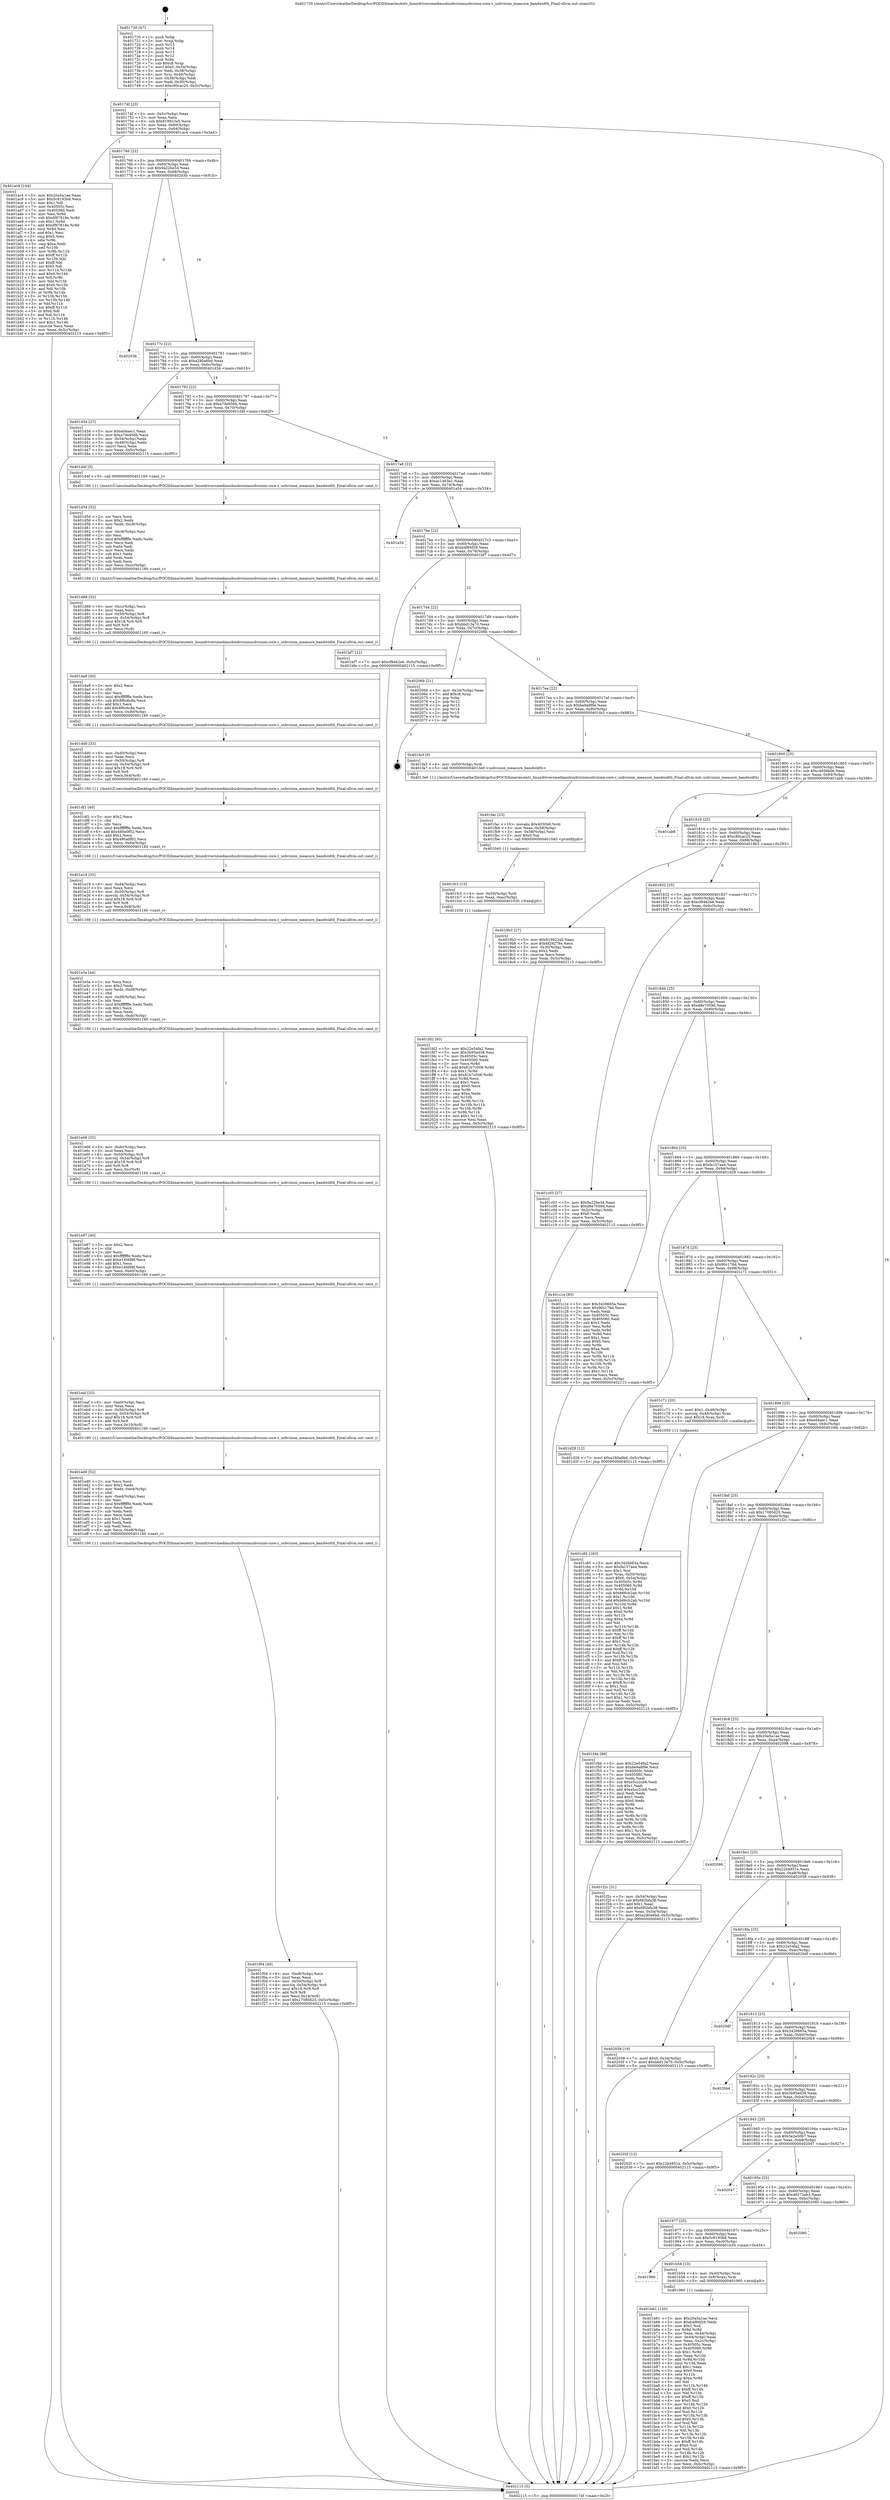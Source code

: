 digraph "0x401720" {
  label = "0x401720 (/mnt/c/Users/mathe/Desktop/tcc/POCII/binaries/extr_linuxdriversmediausbusbvisionusbvision-core.c_usbvision_measure_bandwidth_Final-ollvm.out::main(0))"
  labelloc = "t"
  node[shape=record]

  Entry [label="",width=0.3,height=0.3,shape=circle,fillcolor=black,style=filled]
  "0x40174f" [label="{
     0x40174f [23]\l
     | [instrs]\l
     &nbsp;&nbsp;0x40174f \<+3\>: mov -0x5c(%rbp),%eax\l
     &nbsp;&nbsp;0x401752 \<+2\>: mov %eax,%ecx\l
     &nbsp;&nbsp;0x401754 \<+6\>: sub $0x819923a5,%ecx\l
     &nbsp;&nbsp;0x40175a \<+3\>: mov %eax,-0x60(%rbp)\l
     &nbsp;&nbsp;0x40175d \<+3\>: mov %ecx,-0x64(%rbp)\l
     &nbsp;&nbsp;0x401760 \<+6\>: je 0000000000401ac4 \<main+0x3a4\>\l
  }"]
  "0x401ac4" [label="{
     0x401ac4 [144]\l
     | [instrs]\l
     &nbsp;&nbsp;0x401ac4 \<+5\>: mov $0x20a5a1ae,%eax\l
     &nbsp;&nbsp;0x401ac9 \<+5\>: mov $0x5c9193b8,%ecx\l
     &nbsp;&nbsp;0x401ace \<+2\>: mov $0x1,%dl\l
     &nbsp;&nbsp;0x401ad0 \<+7\>: mov 0x40505c,%esi\l
     &nbsp;&nbsp;0x401ad7 \<+7\>: mov 0x405060,%edi\l
     &nbsp;&nbsp;0x401ade \<+3\>: mov %esi,%r8d\l
     &nbsp;&nbsp;0x401ae1 \<+7\>: sub $0xdf67818e,%r8d\l
     &nbsp;&nbsp;0x401ae8 \<+4\>: sub $0x1,%r8d\l
     &nbsp;&nbsp;0x401aec \<+7\>: add $0xdf67818e,%r8d\l
     &nbsp;&nbsp;0x401af3 \<+4\>: imul %r8d,%esi\l
     &nbsp;&nbsp;0x401af7 \<+3\>: and $0x1,%esi\l
     &nbsp;&nbsp;0x401afa \<+3\>: cmp $0x0,%esi\l
     &nbsp;&nbsp;0x401afd \<+4\>: sete %r9b\l
     &nbsp;&nbsp;0x401b01 \<+3\>: cmp $0xa,%edi\l
     &nbsp;&nbsp;0x401b04 \<+4\>: setl %r10b\l
     &nbsp;&nbsp;0x401b08 \<+3\>: mov %r9b,%r11b\l
     &nbsp;&nbsp;0x401b0b \<+4\>: xor $0xff,%r11b\l
     &nbsp;&nbsp;0x401b0f \<+3\>: mov %r10b,%bl\l
     &nbsp;&nbsp;0x401b12 \<+3\>: xor $0xff,%bl\l
     &nbsp;&nbsp;0x401b15 \<+3\>: xor $0x0,%dl\l
     &nbsp;&nbsp;0x401b18 \<+3\>: mov %r11b,%r14b\l
     &nbsp;&nbsp;0x401b1b \<+4\>: and $0x0,%r14b\l
     &nbsp;&nbsp;0x401b1f \<+3\>: and %dl,%r9b\l
     &nbsp;&nbsp;0x401b22 \<+3\>: mov %bl,%r15b\l
     &nbsp;&nbsp;0x401b25 \<+4\>: and $0x0,%r15b\l
     &nbsp;&nbsp;0x401b29 \<+3\>: and %dl,%r10b\l
     &nbsp;&nbsp;0x401b2c \<+3\>: or %r9b,%r14b\l
     &nbsp;&nbsp;0x401b2f \<+3\>: or %r10b,%r15b\l
     &nbsp;&nbsp;0x401b32 \<+3\>: xor %r15b,%r14b\l
     &nbsp;&nbsp;0x401b35 \<+3\>: or %bl,%r11b\l
     &nbsp;&nbsp;0x401b38 \<+4\>: xor $0xff,%r11b\l
     &nbsp;&nbsp;0x401b3c \<+3\>: or $0x0,%dl\l
     &nbsp;&nbsp;0x401b3f \<+3\>: and %dl,%r11b\l
     &nbsp;&nbsp;0x401b42 \<+3\>: or %r11b,%r14b\l
     &nbsp;&nbsp;0x401b45 \<+4\>: test $0x1,%r14b\l
     &nbsp;&nbsp;0x401b49 \<+3\>: cmovne %ecx,%eax\l
     &nbsp;&nbsp;0x401b4c \<+3\>: mov %eax,-0x5c(%rbp)\l
     &nbsp;&nbsp;0x401b4f \<+5\>: jmp 0000000000402115 \<main+0x9f5\>\l
  }"]
  "0x401766" [label="{
     0x401766 [22]\l
     | [instrs]\l
     &nbsp;&nbsp;0x401766 \<+5\>: jmp 000000000040176b \<main+0x4b\>\l
     &nbsp;&nbsp;0x40176b \<+3\>: mov -0x60(%rbp),%eax\l
     &nbsp;&nbsp;0x40176e \<+5\>: sub $0x9a22be34,%eax\l
     &nbsp;&nbsp;0x401773 \<+3\>: mov %eax,-0x68(%rbp)\l
     &nbsp;&nbsp;0x401776 \<+6\>: je 000000000040203b \<main+0x91b\>\l
  }"]
  Exit [label="",width=0.3,height=0.3,shape=circle,fillcolor=black,style=filled,peripheries=2]
  "0x40203b" [label="{
     0x40203b\l
  }", style=dashed]
  "0x40177c" [label="{
     0x40177c [22]\l
     | [instrs]\l
     &nbsp;&nbsp;0x40177c \<+5\>: jmp 0000000000401781 \<main+0x61\>\l
     &nbsp;&nbsp;0x401781 \<+3\>: mov -0x60(%rbp),%eax\l
     &nbsp;&nbsp;0x401784 \<+5\>: sub $0xa280a6bd,%eax\l
     &nbsp;&nbsp;0x401789 \<+3\>: mov %eax,-0x6c(%rbp)\l
     &nbsp;&nbsp;0x40178c \<+6\>: je 0000000000401d34 \<main+0x614\>\l
  }"]
  "0x401fd2" [label="{
     0x401fd2 [93]\l
     | [instrs]\l
     &nbsp;&nbsp;0x401fd2 \<+5\>: mov $0x22e54fa2,%eax\l
     &nbsp;&nbsp;0x401fd7 \<+5\>: mov $0x3b95ed38,%esi\l
     &nbsp;&nbsp;0x401fdc \<+7\>: mov 0x40505c,%ecx\l
     &nbsp;&nbsp;0x401fe3 \<+7\>: mov 0x405060,%edx\l
     &nbsp;&nbsp;0x401fea \<+3\>: mov %ecx,%r8d\l
     &nbsp;&nbsp;0x401fed \<+7\>: add $0x81b7c008,%r8d\l
     &nbsp;&nbsp;0x401ff4 \<+4\>: sub $0x1,%r8d\l
     &nbsp;&nbsp;0x401ff8 \<+7\>: sub $0x81b7c008,%r8d\l
     &nbsp;&nbsp;0x401fff \<+4\>: imul %r8d,%ecx\l
     &nbsp;&nbsp;0x402003 \<+3\>: and $0x1,%ecx\l
     &nbsp;&nbsp;0x402006 \<+3\>: cmp $0x0,%ecx\l
     &nbsp;&nbsp;0x402009 \<+4\>: sete %r9b\l
     &nbsp;&nbsp;0x40200d \<+3\>: cmp $0xa,%edx\l
     &nbsp;&nbsp;0x402010 \<+4\>: setl %r10b\l
     &nbsp;&nbsp;0x402014 \<+3\>: mov %r9b,%r11b\l
     &nbsp;&nbsp;0x402017 \<+3\>: and %r10b,%r11b\l
     &nbsp;&nbsp;0x40201a \<+3\>: xor %r10b,%r9b\l
     &nbsp;&nbsp;0x40201d \<+3\>: or %r9b,%r11b\l
     &nbsp;&nbsp;0x402020 \<+4\>: test $0x1,%r11b\l
     &nbsp;&nbsp;0x402024 \<+3\>: cmovne %esi,%eax\l
     &nbsp;&nbsp;0x402027 \<+3\>: mov %eax,-0x5c(%rbp)\l
     &nbsp;&nbsp;0x40202a \<+5\>: jmp 0000000000402115 \<main+0x9f5\>\l
  }"]
  "0x401d34" [label="{
     0x401d34 [27]\l
     | [instrs]\l
     &nbsp;&nbsp;0x401d34 \<+5\>: mov $0xed4aec1,%eax\l
     &nbsp;&nbsp;0x401d39 \<+5\>: mov $0xa70e956b,%ecx\l
     &nbsp;&nbsp;0x401d3e \<+3\>: mov -0x54(%rbp),%edx\l
     &nbsp;&nbsp;0x401d41 \<+3\>: cmp -0x48(%rbp),%edx\l
     &nbsp;&nbsp;0x401d44 \<+3\>: cmovl %ecx,%eax\l
     &nbsp;&nbsp;0x401d47 \<+3\>: mov %eax,-0x5c(%rbp)\l
     &nbsp;&nbsp;0x401d4a \<+5\>: jmp 0000000000402115 \<main+0x9f5\>\l
  }"]
  "0x401792" [label="{
     0x401792 [22]\l
     | [instrs]\l
     &nbsp;&nbsp;0x401792 \<+5\>: jmp 0000000000401797 \<main+0x77\>\l
     &nbsp;&nbsp;0x401797 \<+3\>: mov -0x60(%rbp),%eax\l
     &nbsp;&nbsp;0x40179a \<+5\>: sub $0xa70e956b,%eax\l
     &nbsp;&nbsp;0x40179f \<+3\>: mov %eax,-0x70(%rbp)\l
     &nbsp;&nbsp;0x4017a2 \<+6\>: je 0000000000401d4f \<main+0x62f\>\l
  }"]
  "0x401fc3" [label="{
     0x401fc3 [15]\l
     | [instrs]\l
     &nbsp;&nbsp;0x401fc3 \<+4\>: mov -0x50(%rbp),%rdi\l
     &nbsp;&nbsp;0x401fc7 \<+6\>: mov %eax,-0xec(%rbp)\l
     &nbsp;&nbsp;0x401fcd \<+5\>: call 0000000000401030 \<free@plt\>\l
     | [calls]\l
     &nbsp;&nbsp;0x401030 \{1\} (unknown)\l
  }"]
  "0x401d4f" [label="{
     0x401d4f [5]\l
     | [instrs]\l
     &nbsp;&nbsp;0x401d4f \<+5\>: call 0000000000401160 \<next_i\>\l
     | [calls]\l
     &nbsp;&nbsp;0x401160 \{1\} (/mnt/c/Users/mathe/Desktop/tcc/POCII/binaries/extr_linuxdriversmediausbusbvisionusbvision-core.c_usbvision_measure_bandwidth_Final-ollvm.out::next_i)\l
  }"]
  "0x4017a8" [label="{
     0x4017a8 [22]\l
     | [instrs]\l
     &nbsp;&nbsp;0x4017a8 \<+5\>: jmp 00000000004017ad \<main+0x8d\>\l
     &nbsp;&nbsp;0x4017ad \<+3\>: mov -0x60(%rbp),%eax\l
     &nbsp;&nbsp;0x4017b0 \<+5\>: sub $0xac1463e1,%eax\l
     &nbsp;&nbsp;0x4017b5 \<+3\>: mov %eax,-0x74(%rbp)\l
     &nbsp;&nbsp;0x4017b8 \<+6\>: je 0000000000401a54 \<main+0x334\>\l
  }"]
  "0x401fac" [label="{
     0x401fac [23]\l
     | [instrs]\l
     &nbsp;&nbsp;0x401fac \<+10\>: movabs $0x4030b6,%rdi\l
     &nbsp;&nbsp;0x401fb6 \<+3\>: mov %eax,-0x58(%rbp)\l
     &nbsp;&nbsp;0x401fb9 \<+3\>: mov -0x58(%rbp),%esi\l
     &nbsp;&nbsp;0x401fbc \<+2\>: mov $0x0,%al\l
     &nbsp;&nbsp;0x401fbe \<+5\>: call 0000000000401040 \<printf@plt\>\l
     | [calls]\l
     &nbsp;&nbsp;0x401040 \{1\} (unknown)\l
  }"]
  "0x401a54" [label="{
     0x401a54\l
  }", style=dashed]
  "0x4017be" [label="{
     0x4017be [22]\l
     | [instrs]\l
     &nbsp;&nbsp;0x4017be \<+5\>: jmp 00000000004017c3 \<main+0xa3\>\l
     &nbsp;&nbsp;0x4017c3 \<+3\>: mov -0x60(%rbp),%eax\l
     &nbsp;&nbsp;0x4017c6 \<+5\>: sub $0xb4f66f29,%eax\l
     &nbsp;&nbsp;0x4017cb \<+3\>: mov %eax,-0x78(%rbp)\l
     &nbsp;&nbsp;0x4017ce \<+6\>: je 0000000000401bf7 \<main+0x4d7\>\l
  }"]
  "0x401f04" [label="{
     0x401f04 [40]\l
     | [instrs]\l
     &nbsp;&nbsp;0x401f04 \<+6\>: mov -0xe8(%rbp),%ecx\l
     &nbsp;&nbsp;0x401f0a \<+3\>: imul %eax,%ecx\l
     &nbsp;&nbsp;0x401f0d \<+4\>: mov -0x50(%rbp),%r8\l
     &nbsp;&nbsp;0x401f11 \<+4\>: movslq -0x54(%rbp),%r9\l
     &nbsp;&nbsp;0x401f15 \<+4\>: imul $0x18,%r9,%r9\l
     &nbsp;&nbsp;0x401f19 \<+3\>: add %r9,%r8\l
     &nbsp;&nbsp;0x401f1c \<+4\>: mov %ecx,0x14(%r8)\l
     &nbsp;&nbsp;0x401f20 \<+7\>: movl $0x17085625,-0x5c(%rbp)\l
     &nbsp;&nbsp;0x401f27 \<+5\>: jmp 0000000000402115 \<main+0x9f5\>\l
  }"]
  "0x401bf7" [label="{
     0x401bf7 [12]\l
     | [instrs]\l
     &nbsp;&nbsp;0x401bf7 \<+7\>: movl $0xcf9462e6,-0x5c(%rbp)\l
     &nbsp;&nbsp;0x401bfe \<+5\>: jmp 0000000000402115 \<main+0x9f5\>\l
  }"]
  "0x4017d4" [label="{
     0x4017d4 [22]\l
     | [instrs]\l
     &nbsp;&nbsp;0x4017d4 \<+5\>: jmp 00000000004017d9 \<main+0xb9\>\l
     &nbsp;&nbsp;0x4017d9 \<+3\>: mov -0x60(%rbp),%eax\l
     &nbsp;&nbsp;0x4017dc \<+5\>: sub $0xbbd13a70,%eax\l
     &nbsp;&nbsp;0x4017e1 \<+3\>: mov %eax,-0x7c(%rbp)\l
     &nbsp;&nbsp;0x4017e4 \<+6\>: je 000000000040206b \<main+0x94b\>\l
  }"]
  "0x401ed0" [label="{
     0x401ed0 [52]\l
     | [instrs]\l
     &nbsp;&nbsp;0x401ed0 \<+2\>: xor %ecx,%ecx\l
     &nbsp;&nbsp;0x401ed2 \<+5\>: mov $0x2,%edx\l
     &nbsp;&nbsp;0x401ed7 \<+6\>: mov %edx,-0xe4(%rbp)\l
     &nbsp;&nbsp;0x401edd \<+1\>: cltd\l
     &nbsp;&nbsp;0x401ede \<+6\>: mov -0xe4(%rbp),%esi\l
     &nbsp;&nbsp;0x401ee4 \<+2\>: idiv %esi\l
     &nbsp;&nbsp;0x401ee6 \<+6\>: imul $0xfffffffe,%edx,%edx\l
     &nbsp;&nbsp;0x401eec \<+2\>: mov %ecx,%edi\l
     &nbsp;&nbsp;0x401eee \<+2\>: sub %edx,%edi\l
     &nbsp;&nbsp;0x401ef0 \<+2\>: mov %ecx,%edx\l
     &nbsp;&nbsp;0x401ef2 \<+3\>: sub $0x1,%edx\l
     &nbsp;&nbsp;0x401ef5 \<+2\>: add %edx,%edi\l
     &nbsp;&nbsp;0x401ef7 \<+2\>: sub %edi,%ecx\l
     &nbsp;&nbsp;0x401ef9 \<+6\>: mov %ecx,-0xe8(%rbp)\l
     &nbsp;&nbsp;0x401eff \<+5\>: call 0000000000401160 \<next_i\>\l
     | [calls]\l
     &nbsp;&nbsp;0x401160 \{1\} (/mnt/c/Users/mathe/Desktop/tcc/POCII/binaries/extr_linuxdriversmediausbusbvisionusbvision-core.c_usbvision_measure_bandwidth_Final-ollvm.out::next_i)\l
  }"]
  "0x40206b" [label="{
     0x40206b [21]\l
     | [instrs]\l
     &nbsp;&nbsp;0x40206b \<+3\>: mov -0x34(%rbp),%eax\l
     &nbsp;&nbsp;0x40206e \<+7\>: add $0xc8,%rsp\l
     &nbsp;&nbsp;0x402075 \<+1\>: pop %rbx\l
     &nbsp;&nbsp;0x402076 \<+2\>: pop %r12\l
     &nbsp;&nbsp;0x402078 \<+2\>: pop %r13\l
     &nbsp;&nbsp;0x40207a \<+2\>: pop %r14\l
     &nbsp;&nbsp;0x40207c \<+2\>: pop %r15\l
     &nbsp;&nbsp;0x40207e \<+1\>: pop %rbp\l
     &nbsp;&nbsp;0x40207f \<+1\>: ret\l
  }"]
  "0x4017ea" [label="{
     0x4017ea [22]\l
     | [instrs]\l
     &nbsp;&nbsp;0x4017ea \<+5\>: jmp 00000000004017ef \<main+0xcf\>\l
     &nbsp;&nbsp;0x4017ef \<+3\>: mov -0x60(%rbp),%eax\l
     &nbsp;&nbsp;0x4017f2 \<+5\>: sub $0xbe9a8f9e,%eax\l
     &nbsp;&nbsp;0x4017f7 \<+3\>: mov %eax,-0x80(%rbp)\l
     &nbsp;&nbsp;0x4017fa \<+6\>: je 0000000000401fa3 \<main+0x883\>\l
  }"]
  "0x401eaf" [label="{
     0x401eaf [33]\l
     | [instrs]\l
     &nbsp;&nbsp;0x401eaf \<+6\>: mov -0xe0(%rbp),%ecx\l
     &nbsp;&nbsp;0x401eb5 \<+3\>: imul %eax,%ecx\l
     &nbsp;&nbsp;0x401eb8 \<+4\>: mov -0x50(%rbp),%r8\l
     &nbsp;&nbsp;0x401ebc \<+4\>: movslq -0x54(%rbp),%r9\l
     &nbsp;&nbsp;0x401ec0 \<+4\>: imul $0x18,%r9,%r9\l
     &nbsp;&nbsp;0x401ec4 \<+3\>: add %r9,%r8\l
     &nbsp;&nbsp;0x401ec7 \<+4\>: mov %ecx,0x10(%r8)\l
     &nbsp;&nbsp;0x401ecb \<+5\>: call 0000000000401160 \<next_i\>\l
     | [calls]\l
     &nbsp;&nbsp;0x401160 \{1\} (/mnt/c/Users/mathe/Desktop/tcc/POCII/binaries/extr_linuxdriversmediausbusbvisionusbvision-core.c_usbvision_measure_bandwidth_Final-ollvm.out::next_i)\l
  }"]
  "0x401fa3" [label="{
     0x401fa3 [9]\l
     | [instrs]\l
     &nbsp;&nbsp;0x401fa3 \<+4\>: mov -0x50(%rbp),%rdi\l
     &nbsp;&nbsp;0x401fa7 \<+5\>: call 00000000004013e0 \<usbvision_measure_bandwidth\>\l
     | [calls]\l
     &nbsp;&nbsp;0x4013e0 \{1\} (/mnt/c/Users/mathe/Desktop/tcc/POCII/binaries/extr_linuxdriversmediausbusbvisionusbvision-core.c_usbvision_measure_bandwidth_Final-ollvm.out::usbvision_measure_bandwidth)\l
  }"]
  "0x401800" [label="{
     0x401800 [25]\l
     | [instrs]\l
     &nbsp;&nbsp;0x401800 \<+5\>: jmp 0000000000401805 \<main+0xe5\>\l
     &nbsp;&nbsp;0x401805 \<+3\>: mov -0x60(%rbp),%eax\l
     &nbsp;&nbsp;0x401808 \<+5\>: sub $0xc4656b0e,%eax\l
     &nbsp;&nbsp;0x40180d \<+6\>: mov %eax,-0x84(%rbp)\l
     &nbsp;&nbsp;0x401813 \<+6\>: je 0000000000401ab8 \<main+0x398\>\l
  }"]
  "0x401e87" [label="{
     0x401e87 [40]\l
     | [instrs]\l
     &nbsp;&nbsp;0x401e87 \<+5\>: mov $0x2,%ecx\l
     &nbsp;&nbsp;0x401e8c \<+1\>: cltd\l
     &nbsp;&nbsp;0x401e8d \<+2\>: idiv %ecx\l
     &nbsp;&nbsp;0x401e8f \<+6\>: imul $0xfffffffe,%edx,%ecx\l
     &nbsp;&nbsp;0x401e95 \<+6\>: add $0xe14fd98f,%ecx\l
     &nbsp;&nbsp;0x401e9b \<+3\>: add $0x1,%ecx\l
     &nbsp;&nbsp;0x401e9e \<+6\>: sub $0xe14fd98f,%ecx\l
     &nbsp;&nbsp;0x401ea4 \<+6\>: mov %ecx,-0xe0(%rbp)\l
     &nbsp;&nbsp;0x401eaa \<+5\>: call 0000000000401160 \<next_i\>\l
     | [calls]\l
     &nbsp;&nbsp;0x401160 \{1\} (/mnt/c/Users/mathe/Desktop/tcc/POCII/binaries/extr_linuxdriversmediausbusbvisionusbvision-core.c_usbvision_measure_bandwidth_Final-ollvm.out::next_i)\l
  }"]
  "0x401ab8" [label="{
     0x401ab8\l
  }", style=dashed]
  "0x401819" [label="{
     0x401819 [25]\l
     | [instrs]\l
     &nbsp;&nbsp;0x401819 \<+5\>: jmp 000000000040181e \<main+0xfe\>\l
     &nbsp;&nbsp;0x40181e \<+3\>: mov -0x60(%rbp),%eax\l
     &nbsp;&nbsp;0x401821 \<+5\>: sub $0xc80cac25,%eax\l
     &nbsp;&nbsp;0x401826 \<+6\>: mov %eax,-0x88(%rbp)\l
     &nbsp;&nbsp;0x40182c \<+6\>: je 00000000004019b3 \<main+0x293\>\l
  }"]
  "0x401e66" [label="{
     0x401e66 [33]\l
     | [instrs]\l
     &nbsp;&nbsp;0x401e66 \<+6\>: mov -0xdc(%rbp),%ecx\l
     &nbsp;&nbsp;0x401e6c \<+3\>: imul %eax,%ecx\l
     &nbsp;&nbsp;0x401e6f \<+4\>: mov -0x50(%rbp),%r8\l
     &nbsp;&nbsp;0x401e73 \<+4\>: movslq -0x54(%rbp),%r9\l
     &nbsp;&nbsp;0x401e77 \<+4\>: imul $0x18,%r9,%r9\l
     &nbsp;&nbsp;0x401e7b \<+3\>: add %r9,%r8\l
     &nbsp;&nbsp;0x401e7e \<+4\>: mov %ecx,0xc(%r8)\l
     &nbsp;&nbsp;0x401e82 \<+5\>: call 0000000000401160 \<next_i\>\l
     | [calls]\l
     &nbsp;&nbsp;0x401160 \{1\} (/mnt/c/Users/mathe/Desktop/tcc/POCII/binaries/extr_linuxdriversmediausbusbvisionusbvision-core.c_usbvision_measure_bandwidth_Final-ollvm.out::next_i)\l
  }"]
  "0x4019b3" [label="{
     0x4019b3 [27]\l
     | [instrs]\l
     &nbsp;&nbsp;0x4019b3 \<+5\>: mov $0x819923a5,%eax\l
     &nbsp;&nbsp;0x4019b8 \<+5\>: mov $0x6f29278e,%ecx\l
     &nbsp;&nbsp;0x4019bd \<+3\>: mov -0x30(%rbp),%edx\l
     &nbsp;&nbsp;0x4019c0 \<+3\>: cmp $0x2,%edx\l
     &nbsp;&nbsp;0x4019c3 \<+3\>: cmovne %ecx,%eax\l
     &nbsp;&nbsp;0x4019c6 \<+3\>: mov %eax,-0x5c(%rbp)\l
     &nbsp;&nbsp;0x4019c9 \<+5\>: jmp 0000000000402115 \<main+0x9f5\>\l
  }"]
  "0x401832" [label="{
     0x401832 [25]\l
     | [instrs]\l
     &nbsp;&nbsp;0x401832 \<+5\>: jmp 0000000000401837 \<main+0x117\>\l
     &nbsp;&nbsp;0x401837 \<+3\>: mov -0x60(%rbp),%eax\l
     &nbsp;&nbsp;0x40183a \<+5\>: sub $0xcf9462e6,%eax\l
     &nbsp;&nbsp;0x40183f \<+6\>: mov %eax,-0x8c(%rbp)\l
     &nbsp;&nbsp;0x401845 \<+6\>: je 0000000000401c03 \<main+0x4e3\>\l
  }"]
  "0x402115" [label="{
     0x402115 [5]\l
     | [instrs]\l
     &nbsp;&nbsp;0x402115 \<+5\>: jmp 000000000040174f \<main+0x2f\>\l
  }"]
  "0x401720" [label="{
     0x401720 [47]\l
     | [instrs]\l
     &nbsp;&nbsp;0x401720 \<+1\>: push %rbp\l
     &nbsp;&nbsp;0x401721 \<+3\>: mov %rsp,%rbp\l
     &nbsp;&nbsp;0x401724 \<+2\>: push %r15\l
     &nbsp;&nbsp;0x401726 \<+2\>: push %r14\l
     &nbsp;&nbsp;0x401728 \<+2\>: push %r13\l
     &nbsp;&nbsp;0x40172a \<+2\>: push %r12\l
     &nbsp;&nbsp;0x40172c \<+1\>: push %rbx\l
     &nbsp;&nbsp;0x40172d \<+7\>: sub $0xc8,%rsp\l
     &nbsp;&nbsp;0x401734 \<+7\>: movl $0x0,-0x34(%rbp)\l
     &nbsp;&nbsp;0x40173b \<+3\>: mov %edi,-0x38(%rbp)\l
     &nbsp;&nbsp;0x40173e \<+4\>: mov %rsi,-0x40(%rbp)\l
     &nbsp;&nbsp;0x401742 \<+3\>: mov -0x38(%rbp),%edi\l
     &nbsp;&nbsp;0x401745 \<+3\>: mov %edi,-0x30(%rbp)\l
     &nbsp;&nbsp;0x401748 \<+7\>: movl $0xc80cac25,-0x5c(%rbp)\l
  }"]
  "0x401e3a" [label="{
     0x401e3a [44]\l
     | [instrs]\l
     &nbsp;&nbsp;0x401e3a \<+2\>: xor %ecx,%ecx\l
     &nbsp;&nbsp;0x401e3c \<+5\>: mov $0x2,%edx\l
     &nbsp;&nbsp;0x401e41 \<+6\>: mov %edx,-0xd8(%rbp)\l
     &nbsp;&nbsp;0x401e47 \<+1\>: cltd\l
     &nbsp;&nbsp;0x401e48 \<+6\>: mov -0xd8(%rbp),%esi\l
     &nbsp;&nbsp;0x401e4e \<+2\>: idiv %esi\l
     &nbsp;&nbsp;0x401e50 \<+6\>: imul $0xfffffffe,%edx,%edx\l
     &nbsp;&nbsp;0x401e56 \<+3\>: sub $0x1,%ecx\l
     &nbsp;&nbsp;0x401e59 \<+2\>: sub %ecx,%edx\l
     &nbsp;&nbsp;0x401e5b \<+6\>: mov %edx,-0xdc(%rbp)\l
     &nbsp;&nbsp;0x401e61 \<+5\>: call 0000000000401160 \<next_i\>\l
     | [calls]\l
     &nbsp;&nbsp;0x401160 \{1\} (/mnt/c/Users/mathe/Desktop/tcc/POCII/binaries/extr_linuxdriversmediausbusbvisionusbvision-core.c_usbvision_measure_bandwidth_Final-ollvm.out::next_i)\l
  }"]
  "0x401c03" [label="{
     0x401c03 [27]\l
     | [instrs]\l
     &nbsp;&nbsp;0x401c03 \<+5\>: mov $0x9a22be34,%eax\l
     &nbsp;&nbsp;0x401c08 \<+5\>: mov $0xd8e7059d,%ecx\l
     &nbsp;&nbsp;0x401c0d \<+3\>: mov -0x2c(%rbp),%edx\l
     &nbsp;&nbsp;0x401c10 \<+3\>: cmp $0x0,%edx\l
     &nbsp;&nbsp;0x401c13 \<+3\>: cmove %ecx,%eax\l
     &nbsp;&nbsp;0x401c16 \<+3\>: mov %eax,-0x5c(%rbp)\l
     &nbsp;&nbsp;0x401c19 \<+5\>: jmp 0000000000402115 \<main+0x9f5\>\l
  }"]
  "0x40184b" [label="{
     0x40184b [25]\l
     | [instrs]\l
     &nbsp;&nbsp;0x40184b \<+5\>: jmp 0000000000401850 \<main+0x130\>\l
     &nbsp;&nbsp;0x401850 \<+3\>: mov -0x60(%rbp),%eax\l
     &nbsp;&nbsp;0x401853 \<+5\>: sub $0xd8e7059d,%eax\l
     &nbsp;&nbsp;0x401858 \<+6\>: mov %eax,-0x90(%rbp)\l
     &nbsp;&nbsp;0x40185e \<+6\>: je 0000000000401c1e \<main+0x4fe\>\l
  }"]
  "0x401e19" [label="{
     0x401e19 [33]\l
     | [instrs]\l
     &nbsp;&nbsp;0x401e19 \<+6\>: mov -0xd4(%rbp),%ecx\l
     &nbsp;&nbsp;0x401e1f \<+3\>: imul %eax,%ecx\l
     &nbsp;&nbsp;0x401e22 \<+4\>: mov -0x50(%rbp),%r8\l
     &nbsp;&nbsp;0x401e26 \<+4\>: movslq -0x54(%rbp),%r9\l
     &nbsp;&nbsp;0x401e2a \<+4\>: imul $0x18,%r9,%r9\l
     &nbsp;&nbsp;0x401e2e \<+3\>: add %r9,%r8\l
     &nbsp;&nbsp;0x401e31 \<+4\>: mov %ecx,0x8(%r8)\l
     &nbsp;&nbsp;0x401e35 \<+5\>: call 0000000000401160 \<next_i\>\l
     | [calls]\l
     &nbsp;&nbsp;0x401160 \{1\} (/mnt/c/Users/mathe/Desktop/tcc/POCII/binaries/extr_linuxdriversmediausbusbvisionusbvision-core.c_usbvision_measure_bandwidth_Final-ollvm.out::next_i)\l
  }"]
  "0x401c1e" [label="{
     0x401c1e [83]\l
     | [instrs]\l
     &nbsp;&nbsp;0x401c1e \<+5\>: mov $0x3426665a,%eax\l
     &nbsp;&nbsp;0x401c23 \<+5\>: mov $0x90c176d,%ecx\l
     &nbsp;&nbsp;0x401c28 \<+2\>: xor %edx,%edx\l
     &nbsp;&nbsp;0x401c2a \<+7\>: mov 0x40505c,%esi\l
     &nbsp;&nbsp;0x401c31 \<+7\>: mov 0x405060,%edi\l
     &nbsp;&nbsp;0x401c38 \<+3\>: sub $0x1,%edx\l
     &nbsp;&nbsp;0x401c3b \<+3\>: mov %esi,%r8d\l
     &nbsp;&nbsp;0x401c3e \<+3\>: add %edx,%r8d\l
     &nbsp;&nbsp;0x401c41 \<+4\>: imul %r8d,%esi\l
     &nbsp;&nbsp;0x401c45 \<+3\>: and $0x1,%esi\l
     &nbsp;&nbsp;0x401c48 \<+3\>: cmp $0x0,%esi\l
     &nbsp;&nbsp;0x401c4b \<+4\>: sete %r9b\l
     &nbsp;&nbsp;0x401c4f \<+3\>: cmp $0xa,%edi\l
     &nbsp;&nbsp;0x401c52 \<+4\>: setl %r10b\l
     &nbsp;&nbsp;0x401c56 \<+3\>: mov %r9b,%r11b\l
     &nbsp;&nbsp;0x401c59 \<+3\>: and %r10b,%r11b\l
     &nbsp;&nbsp;0x401c5c \<+3\>: xor %r10b,%r9b\l
     &nbsp;&nbsp;0x401c5f \<+3\>: or %r9b,%r11b\l
     &nbsp;&nbsp;0x401c62 \<+4\>: test $0x1,%r11b\l
     &nbsp;&nbsp;0x401c66 \<+3\>: cmovne %ecx,%eax\l
     &nbsp;&nbsp;0x401c69 \<+3\>: mov %eax,-0x5c(%rbp)\l
     &nbsp;&nbsp;0x401c6c \<+5\>: jmp 0000000000402115 \<main+0x9f5\>\l
  }"]
  "0x401864" [label="{
     0x401864 [25]\l
     | [instrs]\l
     &nbsp;&nbsp;0x401864 \<+5\>: jmp 0000000000401869 \<main+0x149\>\l
     &nbsp;&nbsp;0x401869 \<+3\>: mov -0x60(%rbp),%eax\l
     &nbsp;&nbsp;0x40186c \<+5\>: sub $0xfa157aa4,%eax\l
     &nbsp;&nbsp;0x401871 \<+6\>: mov %eax,-0x94(%rbp)\l
     &nbsp;&nbsp;0x401877 \<+6\>: je 0000000000401d28 \<main+0x608\>\l
  }"]
  "0x401df1" [label="{
     0x401df1 [40]\l
     | [instrs]\l
     &nbsp;&nbsp;0x401df1 \<+5\>: mov $0x2,%ecx\l
     &nbsp;&nbsp;0x401df6 \<+1\>: cltd\l
     &nbsp;&nbsp;0x401df7 \<+2\>: idiv %ecx\l
     &nbsp;&nbsp;0x401df9 \<+6\>: imul $0xfffffffe,%edx,%ecx\l
     &nbsp;&nbsp;0x401dff \<+6\>: add $0x480a0f02,%ecx\l
     &nbsp;&nbsp;0x401e05 \<+3\>: add $0x1,%ecx\l
     &nbsp;&nbsp;0x401e08 \<+6\>: sub $0x480a0f02,%ecx\l
     &nbsp;&nbsp;0x401e0e \<+6\>: mov %ecx,-0xd4(%rbp)\l
     &nbsp;&nbsp;0x401e14 \<+5\>: call 0000000000401160 \<next_i\>\l
     | [calls]\l
     &nbsp;&nbsp;0x401160 \{1\} (/mnt/c/Users/mathe/Desktop/tcc/POCII/binaries/extr_linuxdriversmediausbusbvisionusbvision-core.c_usbvision_measure_bandwidth_Final-ollvm.out::next_i)\l
  }"]
  "0x401d28" [label="{
     0x401d28 [12]\l
     | [instrs]\l
     &nbsp;&nbsp;0x401d28 \<+7\>: movl $0xa280a6bd,-0x5c(%rbp)\l
     &nbsp;&nbsp;0x401d2f \<+5\>: jmp 0000000000402115 \<main+0x9f5\>\l
  }"]
  "0x40187d" [label="{
     0x40187d [25]\l
     | [instrs]\l
     &nbsp;&nbsp;0x40187d \<+5\>: jmp 0000000000401882 \<main+0x162\>\l
     &nbsp;&nbsp;0x401882 \<+3\>: mov -0x60(%rbp),%eax\l
     &nbsp;&nbsp;0x401885 \<+5\>: sub $0x90c176d,%eax\l
     &nbsp;&nbsp;0x40188a \<+6\>: mov %eax,-0x98(%rbp)\l
     &nbsp;&nbsp;0x401890 \<+6\>: je 0000000000401c71 \<main+0x551\>\l
  }"]
  "0x401dd0" [label="{
     0x401dd0 [33]\l
     | [instrs]\l
     &nbsp;&nbsp;0x401dd0 \<+6\>: mov -0xd0(%rbp),%ecx\l
     &nbsp;&nbsp;0x401dd6 \<+3\>: imul %eax,%ecx\l
     &nbsp;&nbsp;0x401dd9 \<+4\>: mov -0x50(%rbp),%r8\l
     &nbsp;&nbsp;0x401ddd \<+4\>: movslq -0x54(%rbp),%r9\l
     &nbsp;&nbsp;0x401de1 \<+4\>: imul $0x18,%r9,%r9\l
     &nbsp;&nbsp;0x401de5 \<+3\>: add %r9,%r8\l
     &nbsp;&nbsp;0x401de8 \<+4\>: mov %ecx,0x4(%r8)\l
     &nbsp;&nbsp;0x401dec \<+5\>: call 0000000000401160 \<next_i\>\l
     | [calls]\l
     &nbsp;&nbsp;0x401160 \{1\} (/mnt/c/Users/mathe/Desktop/tcc/POCII/binaries/extr_linuxdriversmediausbusbvisionusbvision-core.c_usbvision_measure_bandwidth_Final-ollvm.out::next_i)\l
  }"]
  "0x401c71" [label="{
     0x401c71 [20]\l
     | [instrs]\l
     &nbsp;&nbsp;0x401c71 \<+7\>: movl $0x1,-0x48(%rbp)\l
     &nbsp;&nbsp;0x401c78 \<+4\>: movslq -0x48(%rbp),%rax\l
     &nbsp;&nbsp;0x401c7c \<+4\>: imul $0x18,%rax,%rdi\l
     &nbsp;&nbsp;0x401c80 \<+5\>: call 0000000000401050 \<malloc@plt\>\l
     | [calls]\l
     &nbsp;&nbsp;0x401050 \{1\} (unknown)\l
  }"]
  "0x401896" [label="{
     0x401896 [25]\l
     | [instrs]\l
     &nbsp;&nbsp;0x401896 \<+5\>: jmp 000000000040189b \<main+0x17b\>\l
     &nbsp;&nbsp;0x40189b \<+3\>: mov -0x60(%rbp),%eax\l
     &nbsp;&nbsp;0x40189e \<+5\>: sub $0xed4aec1,%eax\l
     &nbsp;&nbsp;0x4018a3 \<+6\>: mov %eax,-0x9c(%rbp)\l
     &nbsp;&nbsp;0x4018a9 \<+6\>: je 0000000000401f4b \<main+0x82b\>\l
  }"]
  "0x401da8" [label="{
     0x401da8 [40]\l
     | [instrs]\l
     &nbsp;&nbsp;0x401da8 \<+5\>: mov $0x2,%ecx\l
     &nbsp;&nbsp;0x401dad \<+1\>: cltd\l
     &nbsp;&nbsp;0x401dae \<+2\>: idiv %ecx\l
     &nbsp;&nbsp;0x401db0 \<+6\>: imul $0xfffffffe,%edx,%ecx\l
     &nbsp;&nbsp;0x401db6 \<+6\>: sub $0x8f6c6c8a,%ecx\l
     &nbsp;&nbsp;0x401dbc \<+3\>: add $0x1,%ecx\l
     &nbsp;&nbsp;0x401dbf \<+6\>: add $0x8f6c6c8a,%ecx\l
     &nbsp;&nbsp;0x401dc5 \<+6\>: mov %ecx,-0xd0(%rbp)\l
     &nbsp;&nbsp;0x401dcb \<+5\>: call 0000000000401160 \<next_i\>\l
     | [calls]\l
     &nbsp;&nbsp;0x401160 \{1\} (/mnt/c/Users/mathe/Desktop/tcc/POCII/binaries/extr_linuxdriversmediausbusbvisionusbvision-core.c_usbvision_measure_bandwidth_Final-ollvm.out::next_i)\l
  }"]
  "0x401f4b" [label="{
     0x401f4b [88]\l
     | [instrs]\l
     &nbsp;&nbsp;0x401f4b \<+5\>: mov $0x22e54fa2,%eax\l
     &nbsp;&nbsp;0x401f50 \<+5\>: mov $0xbe9a8f9e,%ecx\l
     &nbsp;&nbsp;0x401f55 \<+7\>: mov 0x40505c,%edx\l
     &nbsp;&nbsp;0x401f5c \<+7\>: mov 0x405060,%esi\l
     &nbsp;&nbsp;0x401f63 \<+2\>: mov %edx,%edi\l
     &nbsp;&nbsp;0x401f65 \<+6\>: sub $0xe5cc2cb6,%edi\l
     &nbsp;&nbsp;0x401f6b \<+3\>: sub $0x1,%edi\l
     &nbsp;&nbsp;0x401f6e \<+6\>: add $0xe5cc2cb6,%edi\l
     &nbsp;&nbsp;0x401f74 \<+3\>: imul %edi,%edx\l
     &nbsp;&nbsp;0x401f77 \<+3\>: and $0x1,%edx\l
     &nbsp;&nbsp;0x401f7a \<+3\>: cmp $0x0,%edx\l
     &nbsp;&nbsp;0x401f7d \<+4\>: sete %r8b\l
     &nbsp;&nbsp;0x401f81 \<+3\>: cmp $0xa,%esi\l
     &nbsp;&nbsp;0x401f84 \<+4\>: setl %r9b\l
     &nbsp;&nbsp;0x401f88 \<+3\>: mov %r8b,%r10b\l
     &nbsp;&nbsp;0x401f8b \<+3\>: and %r9b,%r10b\l
     &nbsp;&nbsp;0x401f8e \<+3\>: xor %r9b,%r8b\l
     &nbsp;&nbsp;0x401f91 \<+3\>: or %r8b,%r10b\l
     &nbsp;&nbsp;0x401f94 \<+4\>: test $0x1,%r10b\l
     &nbsp;&nbsp;0x401f98 \<+3\>: cmovne %ecx,%eax\l
     &nbsp;&nbsp;0x401f9b \<+3\>: mov %eax,-0x5c(%rbp)\l
     &nbsp;&nbsp;0x401f9e \<+5\>: jmp 0000000000402115 \<main+0x9f5\>\l
  }"]
  "0x4018af" [label="{
     0x4018af [25]\l
     | [instrs]\l
     &nbsp;&nbsp;0x4018af \<+5\>: jmp 00000000004018b4 \<main+0x194\>\l
     &nbsp;&nbsp;0x4018b4 \<+3\>: mov -0x60(%rbp),%eax\l
     &nbsp;&nbsp;0x4018b7 \<+5\>: sub $0x17085625,%eax\l
     &nbsp;&nbsp;0x4018bc \<+6\>: mov %eax,-0xa0(%rbp)\l
     &nbsp;&nbsp;0x4018c2 \<+6\>: je 0000000000401f2c \<main+0x80c\>\l
  }"]
  "0x401d88" [label="{
     0x401d88 [32]\l
     | [instrs]\l
     &nbsp;&nbsp;0x401d88 \<+6\>: mov -0xcc(%rbp),%ecx\l
     &nbsp;&nbsp;0x401d8e \<+3\>: imul %eax,%ecx\l
     &nbsp;&nbsp;0x401d91 \<+4\>: mov -0x50(%rbp),%r8\l
     &nbsp;&nbsp;0x401d95 \<+4\>: movslq -0x54(%rbp),%r9\l
     &nbsp;&nbsp;0x401d99 \<+4\>: imul $0x18,%r9,%r9\l
     &nbsp;&nbsp;0x401d9d \<+3\>: add %r9,%r8\l
     &nbsp;&nbsp;0x401da0 \<+3\>: mov %ecx,(%r8)\l
     &nbsp;&nbsp;0x401da3 \<+5\>: call 0000000000401160 \<next_i\>\l
     | [calls]\l
     &nbsp;&nbsp;0x401160 \{1\} (/mnt/c/Users/mathe/Desktop/tcc/POCII/binaries/extr_linuxdriversmediausbusbvisionusbvision-core.c_usbvision_measure_bandwidth_Final-ollvm.out::next_i)\l
  }"]
  "0x401f2c" [label="{
     0x401f2c [31]\l
     | [instrs]\l
     &nbsp;&nbsp;0x401f2c \<+3\>: mov -0x54(%rbp),%eax\l
     &nbsp;&nbsp;0x401f2f \<+5\>: sub $0x682bfa38,%eax\l
     &nbsp;&nbsp;0x401f34 \<+3\>: add $0x1,%eax\l
     &nbsp;&nbsp;0x401f37 \<+5\>: add $0x682bfa38,%eax\l
     &nbsp;&nbsp;0x401f3c \<+3\>: mov %eax,-0x54(%rbp)\l
     &nbsp;&nbsp;0x401f3f \<+7\>: movl $0xa280a6bd,-0x5c(%rbp)\l
     &nbsp;&nbsp;0x401f46 \<+5\>: jmp 0000000000402115 \<main+0x9f5\>\l
  }"]
  "0x4018c8" [label="{
     0x4018c8 [25]\l
     | [instrs]\l
     &nbsp;&nbsp;0x4018c8 \<+5\>: jmp 00000000004018cd \<main+0x1ad\>\l
     &nbsp;&nbsp;0x4018cd \<+3\>: mov -0x60(%rbp),%eax\l
     &nbsp;&nbsp;0x4018d0 \<+5\>: sub $0x20a5a1ae,%eax\l
     &nbsp;&nbsp;0x4018d5 \<+6\>: mov %eax,-0xa4(%rbp)\l
     &nbsp;&nbsp;0x4018db \<+6\>: je 0000000000402098 \<main+0x978\>\l
  }"]
  "0x401d54" [label="{
     0x401d54 [52]\l
     | [instrs]\l
     &nbsp;&nbsp;0x401d54 \<+2\>: xor %ecx,%ecx\l
     &nbsp;&nbsp;0x401d56 \<+5\>: mov $0x2,%edx\l
     &nbsp;&nbsp;0x401d5b \<+6\>: mov %edx,-0xc8(%rbp)\l
     &nbsp;&nbsp;0x401d61 \<+1\>: cltd\l
     &nbsp;&nbsp;0x401d62 \<+6\>: mov -0xc8(%rbp),%esi\l
     &nbsp;&nbsp;0x401d68 \<+2\>: idiv %esi\l
     &nbsp;&nbsp;0x401d6a \<+6\>: imul $0xfffffffe,%edx,%edx\l
     &nbsp;&nbsp;0x401d70 \<+2\>: mov %ecx,%edi\l
     &nbsp;&nbsp;0x401d72 \<+2\>: sub %edx,%edi\l
     &nbsp;&nbsp;0x401d74 \<+2\>: mov %ecx,%edx\l
     &nbsp;&nbsp;0x401d76 \<+3\>: sub $0x1,%edx\l
     &nbsp;&nbsp;0x401d79 \<+2\>: add %edx,%edi\l
     &nbsp;&nbsp;0x401d7b \<+2\>: sub %edi,%ecx\l
     &nbsp;&nbsp;0x401d7d \<+6\>: mov %ecx,-0xcc(%rbp)\l
     &nbsp;&nbsp;0x401d83 \<+5\>: call 0000000000401160 \<next_i\>\l
     | [calls]\l
     &nbsp;&nbsp;0x401160 \{1\} (/mnt/c/Users/mathe/Desktop/tcc/POCII/binaries/extr_linuxdriversmediausbusbvisionusbvision-core.c_usbvision_measure_bandwidth_Final-ollvm.out::next_i)\l
  }"]
  "0x402098" [label="{
     0x402098\l
  }", style=dashed]
  "0x4018e1" [label="{
     0x4018e1 [25]\l
     | [instrs]\l
     &nbsp;&nbsp;0x4018e1 \<+5\>: jmp 00000000004018e6 \<main+0x1c6\>\l
     &nbsp;&nbsp;0x4018e6 \<+3\>: mov -0x60(%rbp),%eax\l
     &nbsp;&nbsp;0x4018e9 \<+5\>: sub $0x22b4951e,%eax\l
     &nbsp;&nbsp;0x4018ee \<+6\>: mov %eax,-0xa8(%rbp)\l
     &nbsp;&nbsp;0x4018f4 \<+6\>: je 0000000000402058 \<main+0x938\>\l
  }"]
  "0x401c85" [label="{
     0x401c85 [163]\l
     | [instrs]\l
     &nbsp;&nbsp;0x401c85 \<+5\>: mov $0x3426665a,%ecx\l
     &nbsp;&nbsp;0x401c8a \<+5\>: mov $0xfa157aa4,%edx\l
     &nbsp;&nbsp;0x401c8f \<+3\>: mov $0x1,%sil\l
     &nbsp;&nbsp;0x401c92 \<+4\>: mov %rax,-0x50(%rbp)\l
     &nbsp;&nbsp;0x401c96 \<+7\>: movl $0x0,-0x54(%rbp)\l
     &nbsp;&nbsp;0x401c9d \<+8\>: mov 0x40505c,%r8d\l
     &nbsp;&nbsp;0x401ca5 \<+8\>: mov 0x405060,%r9d\l
     &nbsp;&nbsp;0x401cad \<+3\>: mov %r8d,%r10d\l
     &nbsp;&nbsp;0x401cb0 \<+7\>: sub $0xb66cb2ab,%r10d\l
     &nbsp;&nbsp;0x401cb7 \<+4\>: sub $0x1,%r10d\l
     &nbsp;&nbsp;0x401cbb \<+7\>: add $0xb66cb2ab,%r10d\l
     &nbsp;&nbsp;0x401cc2 \<+4\>: imul %r10d,%r8d\l
     &nbsp;&nbsp;0x401cc6 \<+4\>: and $0x1,%r8d\l
     &nbsp;&nbsp;0x401cca \<+4\>: cmp $0x0,%r8d\l
     &nbsp;&nbsp;0x401cce \<+4\>: sete %r11b\l
     &nbsp;&nbsp;0x401cd2 \<+4\>: cmp $0xa,%r9d\l
     &nbsp;&nbsp;0x401cd6 \<+3\>: setl %bl\l
     &nbsp;&nbsp;0x401cd9 \<+3\>: mov %r11b,%r14b\l
     &nbsp;&nbsp;0x401cdc \<+4\>: xor $0xff,%r14b\l
     &nbsp;&nbsp;0x401ce0 \<+3\>: mov %bl,%r15b\l
     &nbsp;&nbsp;0x401ce3 \<+4\>: xor $0xff,%r15b\l
     &nbsp;&nbsp;0x401ce7 \<+4\>: xor $0x1,%sil\l
     &nbsp;&nbsp;0x401ceb \<+3\>: mov %r14b,%r12b\l
     &nbsp;&nbsp;0x401cee \<+4\>: and $0xff,%r12b\l
     &nbsp;&nbsp;0x401cf2 \<+3\>: and %sil,%r11b\l
     &nbsp;&nbsp;0x401cf5 \<+3\>: mov %r15b,%r13b\l
     &nbsp;&nbsp;0x401cf8 \<+4\>: and $0xff,%r13b\l
     &nbsp;&nbsp;0x401cfc \<+3\>: and %sil,%bl\l
     &nbsp;&nbsp;0x401cff \<+3\>: or %r11b,%r12b\l
     &nbsp;&nbsp;0x401d02 \<+3\>: or %bl,%r13b\l
     &nbsp;&nbsp;0x401d05 \<+3\>: xor %r13b,%r12b\l
     &nbsp;&nbsp;0x401d08 \<+3\>: or %r15b,%r14b\l
     &nbsp;&nbsp;0x401d0b \<+4\>: xor $0xff,%r14b\l
     &nbsp;&nbsp;0x401d0f \<+4\>: or $0x1,%sil\l
     &nbsp;&nbsp;0x401d13 \<+3\>: and %sil,%r14b\l
     &nbsp;&nbsp;0x401d16 \<+3\>: or %r14b,%r12b\l
     &nbsp;&nbsp;0x401d19 \<+4\>: test $0x1,%r12b\l
     &nbsp;&nbsp;0x401d1d \<+3\>: cmovne %edx,%ecx\l
     &nbsp;&nbsp;0x401d20 \<+3\>: mov %ecx,-0x5c(%rbp)\l
     &nbsp;&nbsp;0x401d23 \<+5\>: jmp 0000000000402115 \<main+0x9f5\>\l
  }"]
  "0x402058" [label="{
     0x402058 [19]\l
     | [instrs]\l
     &nbsp;&nbsp;0x402058 \<+7\>: movl $0x0,-0x34(%rbp)\l
     &nbsp;&nbsp;0x40205f \<+7\>: movl $0xbbd13a70,-0x5c(%rbp)\l
     &nbsp;&nbsp;0x402066 \<+5\>: jmp 0000000000402115 \<main+0x9f5\>\l
  }"]
  "0x4018fa" [label="{
     0x4018fa [25]\l
     | [instrs]\l
     &nbsp;&nbsp;0x4018fa \<+5\>: jmp 00000000004018ff \<main+0x1df\>\l
     &nbsp;&nbsp;0x4018ff \<+3\>: mov -0x60(%rbp),%eax\l
     &nbsp;&nbsp;0x401902 \<+5\>: sub $0x22e54fa2,%eax\l
     &nbsp;&nbsp;0x401907 \<+6\>: mov %eax,-0xac(%rbp)\l
     &nbsp;&nbsp;0x40190d \<+6\>: je 00000000004020df \<main+0x9bf\>\l
  }"]
  "0x401b61" [label="{
     0x401b61 [150]\l
     | [instrs]\l
     &nbsp;&nbsp;0x401b61 \<+5\>: mov $0x20a5a1ae,%ecx\l
     &nbsp;&nbsp;0x401b66 \<+5\>: mov $0xb4f66f29,%edx\l
     &nbsp;&nbsp;0x401b6b \<+3\>: mov $0x1,%sil\l
     &nbsp;&nbsp;0x401b6e \<+3\>: xor %r8d,%r8d\l
     &nbsp;&nbsp;0x401b71 \<+3\>: mov %eax,-0x44(%rbp)\l
     &nbsp;&nbsp;0x401b74 \<+3\>: mov -0x44(%rbp),%eax\l
     &nbsp;&nbsp;0x401b77 \<+3\>: mov %eax,-0x2c(%rbp)\l
     &nbsp;&nbsp;0x401b7a \<+7\>: mov 0x40505c,%eax\l
     &nbsp;&nbsp;0x401b81 \<+8\>: mov 0x405060,%r9d\l
     &nbsp;&nbsp;0x401b89 \<+4\>: sub $0x1,%r8d\l
     &nbsp;&nbsp;0x401b8d \<+3\>: mov %eax,%r10d\l
     &nbsp;&nbsp;0x401b90 \<+3\>: add %r8d,%r10d\l
     &nbsp;&nbsp;0x401b93 \<+4\>: imul %r10d,%eax\l
     &nbsp;&nbsp;0x401b97 \<+3\>: and $0x1,%eax\l
     &nbsp;&nbsp;0x401b9a \<+3\>: cmp $0x0,%eax\l
     &nbsp;&nbsp;0x401b9d \<+4\>: sete %r11b\l
     &nbsp;&nbsp;0x401ba1 \<+4\>: cmp $0xa,%r9d\l
     &nbsp;&nbsp;0x401ba5 \<+3\>: setl %bl\l
     &nbsp;&nbsp;0x401ba8 \<+3\>: mov %r11b,%r14b\l
     &nbsp;&nbsp;0x401bab \<+4\>: xor $0xff,%r14b\l
     &nbsp;&nbsp;0x401baf \<+3\>: mov %bl,%r15b\l
     &nbsp;&nbsp;0x401bb2 \<+4\>: xor $0xff,%r15b\l
     &nbsp;&nbsp;0x401bb6 \<+4\>: xor $0x0,%sil\l
     &nbsp;&nbsp;0x401bba \<+3\>: mov %r14b,%r12b\l
     &nbsp;&nbsp;0x401bbd \<+4\>: and $0x0,%r12b\l
     &nbsp;&nbsp;0x401bc1 \<+3\>: and %sil,%r11b\l
     &nbsp;&nbsp;0x401bc4 \<+3\>: mov %r15b,%r13b\l
     &nbsp;&nbsp;0x401bc7 \<+4\>: and $0x0,%r13b\l
     &nbsp;&nbsp;0x401bcb \<+3\>: and %sil,%bl\l
     &nbsp;&nbsp;0x401bce \<+3\>: or %r11b,%r12b\l
     &nbsp;&nbsp;0x401bd1 \<+3\>: or %bl,%r13b\l
     &nbsp;&nbsp;0x401bd4 \<+3\>: xor %r13b,%r12b\l
     &nbsp;&nbsp;0x401bd7 \<+3\>: or %r15b,%r14b\l
     &nbsp;&nbsp;0x401bda \<+4\>: xor $0xff,%r14b\l
     &nbsp;&nbsp;0x401bde \<+4\>: or $0x0,%sil\l
     &nbsp;&nbsp;0x401be2 \<+3\>: and %sil,%r14b\l
     &nbsp;&nbsp;0x401be5 \<+3\>: or %r14b,%r12b\l
     &nbsp;&nbsp;0x401be8 \<+4\>: test $0x1,%r12b\l
     &nbsp;&nbsp;0x401bec \<+3\>: cmovne %edx,%ecx\l
     &nbsp;&nbsp;0x401bef \<+3\>: mov %ecx,-0x5c(%rbp)\l
     &nbsp;&nbsp;0x401bf2 \<+5\>: jmp 0000000000402115 \<main+0x9f5\>\l
  }"]
  "0x4020df" [label="{
     0x4020df\l
  }", style=dashed]
  "0x401913" [label="{
     0x401913 [25]\l
     | [instrs]\l
     &nbsp;&nbsp;0x401913 \<+5\>: jmp 0000000000401918 \<main+0x1f8\>\l
     &nbsp;&nbsp;0x401918 \<+3\>: mov -0x60(%rbp),%eax\l
     &nbsp;&nbsp;0x40191b \<+5\>: sub $0x3426665a,%eax\l
     &nbsp;&nbsp;0x401920 \<+6\>: mov %eax,-0xb0(%rbp)\l
     &nbsp;&nbsp;0x401926 \<+6\>: je 00000000004020b4 \<main+0x994\>\l
  }"]
  "0x401990" [label="{
     0x401990\l
  }", style=dashed]
  "0x4020b4" [label="{
     0x4020b4\l
  }", style=dashed]
  "0x40192c" [label="{
     0x40192c [25]\l
     | [instrs]\l
     &nbsp;&nbsp;0x40192c \<+5\>: jmp 0000000000401931 \<main+0x211\>\l
     &nbsp;&nbsp;0x401931 \<+3\>: mov -0x60(%rbp),%eax\l
     &nbsp;&nbsp;0x401934 \<+5\>: sub $0x3b95ed38,%eax\l
     &nbsp;&nbsp;0x401939 \<+6\>: mov %eax,-0xb4(%rbp)\l
     &nbsp;&nbsp;0x40193f \<+6\>: je 000000000040202f \<main+0x90f\>\l
  }"]
  "0x401b54" [label="{
     0x401b54 [13]\l
     | [instrs]\l
     &nbsp;&nbsp;0x401b54 \<+4\>: mov -0x40(%rbp),%rax\l
     &nbsp;&nbsp;0x401b58 \<+4\>: mov 0x8(%rax),%rdi\l
     &nbsp;&nbsp;0x401b5c \<+5\>: call 0000000000401060 \<atoi@plt\>\l
     | [calls]\l
     &nbsp;&nbsp;0x401060 \{1\} (unknown)\l
  }"]
  "0x40202f" [label="{
     0x40202f [12]\l
     | [instrs]\l
     &nbsp;&nbsp;0x40202f \<+7\>: movl $0x22b4951e,-0x5c(%rbp)\l
     &nbsp;&nbsp;0x402036 \<+5\>: jmp 0000000000402115 \<main+0x9f5\>\l
  }"]
  "0x401945" [label="{
     0x401945 [25]\l
     | [instrs]\l
     &nbsp;&nbsp;0x401945 \<+5\>: jmp 000000000040194a \<main+0x22a\>\l
     &nbsp;&nbsp;0x40194a \<+3\>: mov -0x60(%rbp),%eax\l
     &nbsp;&nbsp;0x40194d \<+5\>: sub $0x3e2e50b7,%eax\l
     &nbsp;&nbsp;0x401952 \<+6\>: mov %eax,-0xb8(%rbp)\l
     &nbsp;&nbsp;0x401958 \<+6\>: je 0000000000402047 \<main+0x927\>\l
  }"]
  "0x401977" [label="{
     0x401977 [25]\l
     | [instrs]\l
     &nbsp;&nbsp;0x401977 \<+5\>: jmp 000000000040197c \<main+0x25c\>\l
     &nbsp;&nbsp;0x40197c \<+3\>: mov -0x60(%rbp),%eax\l
     &nbsp;&nbsp;0x40197f \<+5\>: sub $0x5c9193b8,%eax\l
     &nbsp;&nbsp;0x401984 \<+6\>: mov %eax,-0xc0(%rbp)\l
     &nbsp;&nbsp;0x40198a \<+6\>: je 0000000000401b54 \<main+0x434\>\l
  }"]
  "0x402047" [label="{
     0x402047\l
  }", style=dashed]
  "0x40195e" [label="{
     0x40195e [25]\l
     | [instrs]\l
     &nbsp;&nbsp;0x40195e \<+5\>: jmp 0000000000401963 \<main+0x243\>\l
     &nbsp;&nbsp;0x401963 \<+3\>: mov -0x60(%rbp),%eax\l
     &nbsp;&nbsp;0x401966 \<+5\>: sub $0x48272eb3,%eax\l
     &nbsp;&nbsp;0x40196b \<+6\>: mov %eax,-0xbc(%rbp)\l
     &nbsp;&nbsp;0x401971 \<+6\>: je 0000000000402080 \<main+0x960\>\l
  }"]
  "0x402080" [label="{
     0x402080\l
  }", style=dashed]
  Entry -> "0x401720" [label=" 1"]
  "0x40174f" -> "0x401ac4" [label=" 1"]
  "0x40174f" -> "0x401766" [label=" 16"]
  "0x40206b" -> Exit [label=" 1"]
  "0x401766" -> "0x40203b" [label=" 0"]
  "0x401766" -> "0x40177c" [label=" 16"]
  "0x402058" -> "0x402115" [label=" 1"]
  "0x40177c" -> "0x401d34" [label=" 2"]
  "0x40177c" -> "0x401792" [label=" 14"]
  "0x40202f" -> "0x402115" [label=" 1"]
  "0x401792" -> "0x401d4f" [label=" 1"]
  "0x401792" -> "0x4017a8" [label=" 13"]
  "0x401fd2" -> "0x402115" [label=" 1"]
  "0x4017a8" -> "0x401a54" [label=" 0"]
  "0x4017a8" -> "0x4017be" [label=" 13"]
  "0x401fc3" -> "0x401fd2" [label=" 1"]
  "0x4017be" -> "0x401bf7" [label=" 1"]
  "0x4017be" -> "0x4017d4" [label=" 12"]
  "0x401fac" -> "0x401fc3" [label=" 1"]
  "0x4017d4" -> "0x40206b" [label=" 1"]
  "0x4017d4" -> "0x4017ea" [label=" 11"]
  "0x401fa3" -> "0x401fac" [label=" 1"]
  "0x4017ea" -> "0x401fa3" [label=" 1"]
  "0x4017ea" -> "0x401800" [label=" 10"]
  "0x401f4b" -> "0x402115" [label=" 1"]
  "0x401800" -> "0x401ab8" [label=" 0"]
  "0x401800" -> "0x401819" [label=" 10"]
  "0x401f2c" -> "0x402115" [label=" 1"]
  "0x401819" -> "0x4019b3" [label=" 1"]
  "0x401819" -> "0x401832" [label=" 9"]
  "0x4019b3" -> "0x402115" [label=" 1"]
  "0x401720" -> "0x40174f" [label=" 1"]
  "0x402115" -> "0x40174f" [label=" 16"]
  "0x401ac4" -> "0x402115" [label=" 1"]
  "0x401f04" -> "0x402115" [label=" 1"]
  "0x401832" -> "0x401c03" [label=" 1"]
  "0x401832" -> "0x40184b" [label=" 8"]
  "0x401ed0" -> "0x401f04" [label=" 1"]
  "0x40184b" -> "0x401c1e" [label=" 1"]
  "0x40184b" -> "0x401864" [label=" 7"]
  "0x401eaf" -> "0x401ed0" [label=" 1"]
  "0x401864" -> "0x401d28" [label=" 1"]
  "0x401864" -> "0x40187d" [label=" 6"]
  "0x401e87" -> "0x401eaf" [label=" 1"]
  "0x40187d" -> "0x401c71" [label=" 1"]
  "0x40187d" -> "0x401896" [label=" 5"]
  "0x401e66" -> "0x401e87" [label=" 1"]
  "0x401896" -> "0x401f4b" [label=" 1"]
  "0x401896" -> "0x4018af" [label=" 4"]
  "0x401e3a" -> "0x401e66" [label=" 1"]
  "0x4018af" -> "0x401f2c" [label=" 1"]
  "0x4018af" -> "0x4018c8" [label=" 3"]
  "0x401e19" -> "0x401e3a" [label=" 1"]
  "0x4018c8" -> "0x402098" [label=" 0"]
  "0x4018c8" -> "0x4018e1" [label=" 3"]
  "0x401df1" -> "0x401e19" [label=" 1"]
  "0x4018e1" -> "0x402058" [label=" 1"]
  "0x4018e1" -> "0x4018fa" [label=" 2"]
  "0x401dd0" -> "0x401df1" [label=" 1"]
  "0x4018fa" -> "0x4020df" [label=" 0"]
  "0x4018fa" -> "0x401913" [label=" 2"]
  "0x401da8" -> "0x401dd0" [label=" 1"]
  "0x401913" -> "0x4020b4" [label=" 0"]
  "0x401913" -> "0x40192c" [label=" 2"]
  "0x401d88" -> "0x401da8" [label=" 1"]
  "0x40192c" -> "0x40202f" [label=" 1"]
  "0x40192c" -> "0x401945" [label=" 1"]
  "0x401d54" -> "0x401d88" [label=" 1"]
  "0x401945" -> "0x402047" [label=" 0"]
  "0x401945" -> "0x40195e" [label=" 1"]
  "0x401d34" -> "0x402115" [label=" 2"]
  "0x40195e" -> "0x402080" [label=" 0"]
  "0x40195e" -> "0x401977" [label=" 1"]
  "0x401d4f" -> "0x401d54" [label=" 1"]
  "0x401977" -> "0x401b54" [label=" 1"]
  "0x401977" -> "0x401990" [label=" 0"]
  "0x401b54" -> "0x401b61" [label=" 1"]
  "0x401b61" -> "0x402115" [label=" 1"]
  "0x401bf7" -> "0x402115" [label=" 1"]
  "0x401c03" -> "0x402115" [label=" 1"]
  "0x401c1e" -> "0x402115" [label=" 1"]
  "0x401c71" -> "0x401c85" [label=" 1"]
  "0x401c85" -> "0x402115" [label=" 1"]
  "0x401d28" -> "0x402115" [label=" 1"]
}
